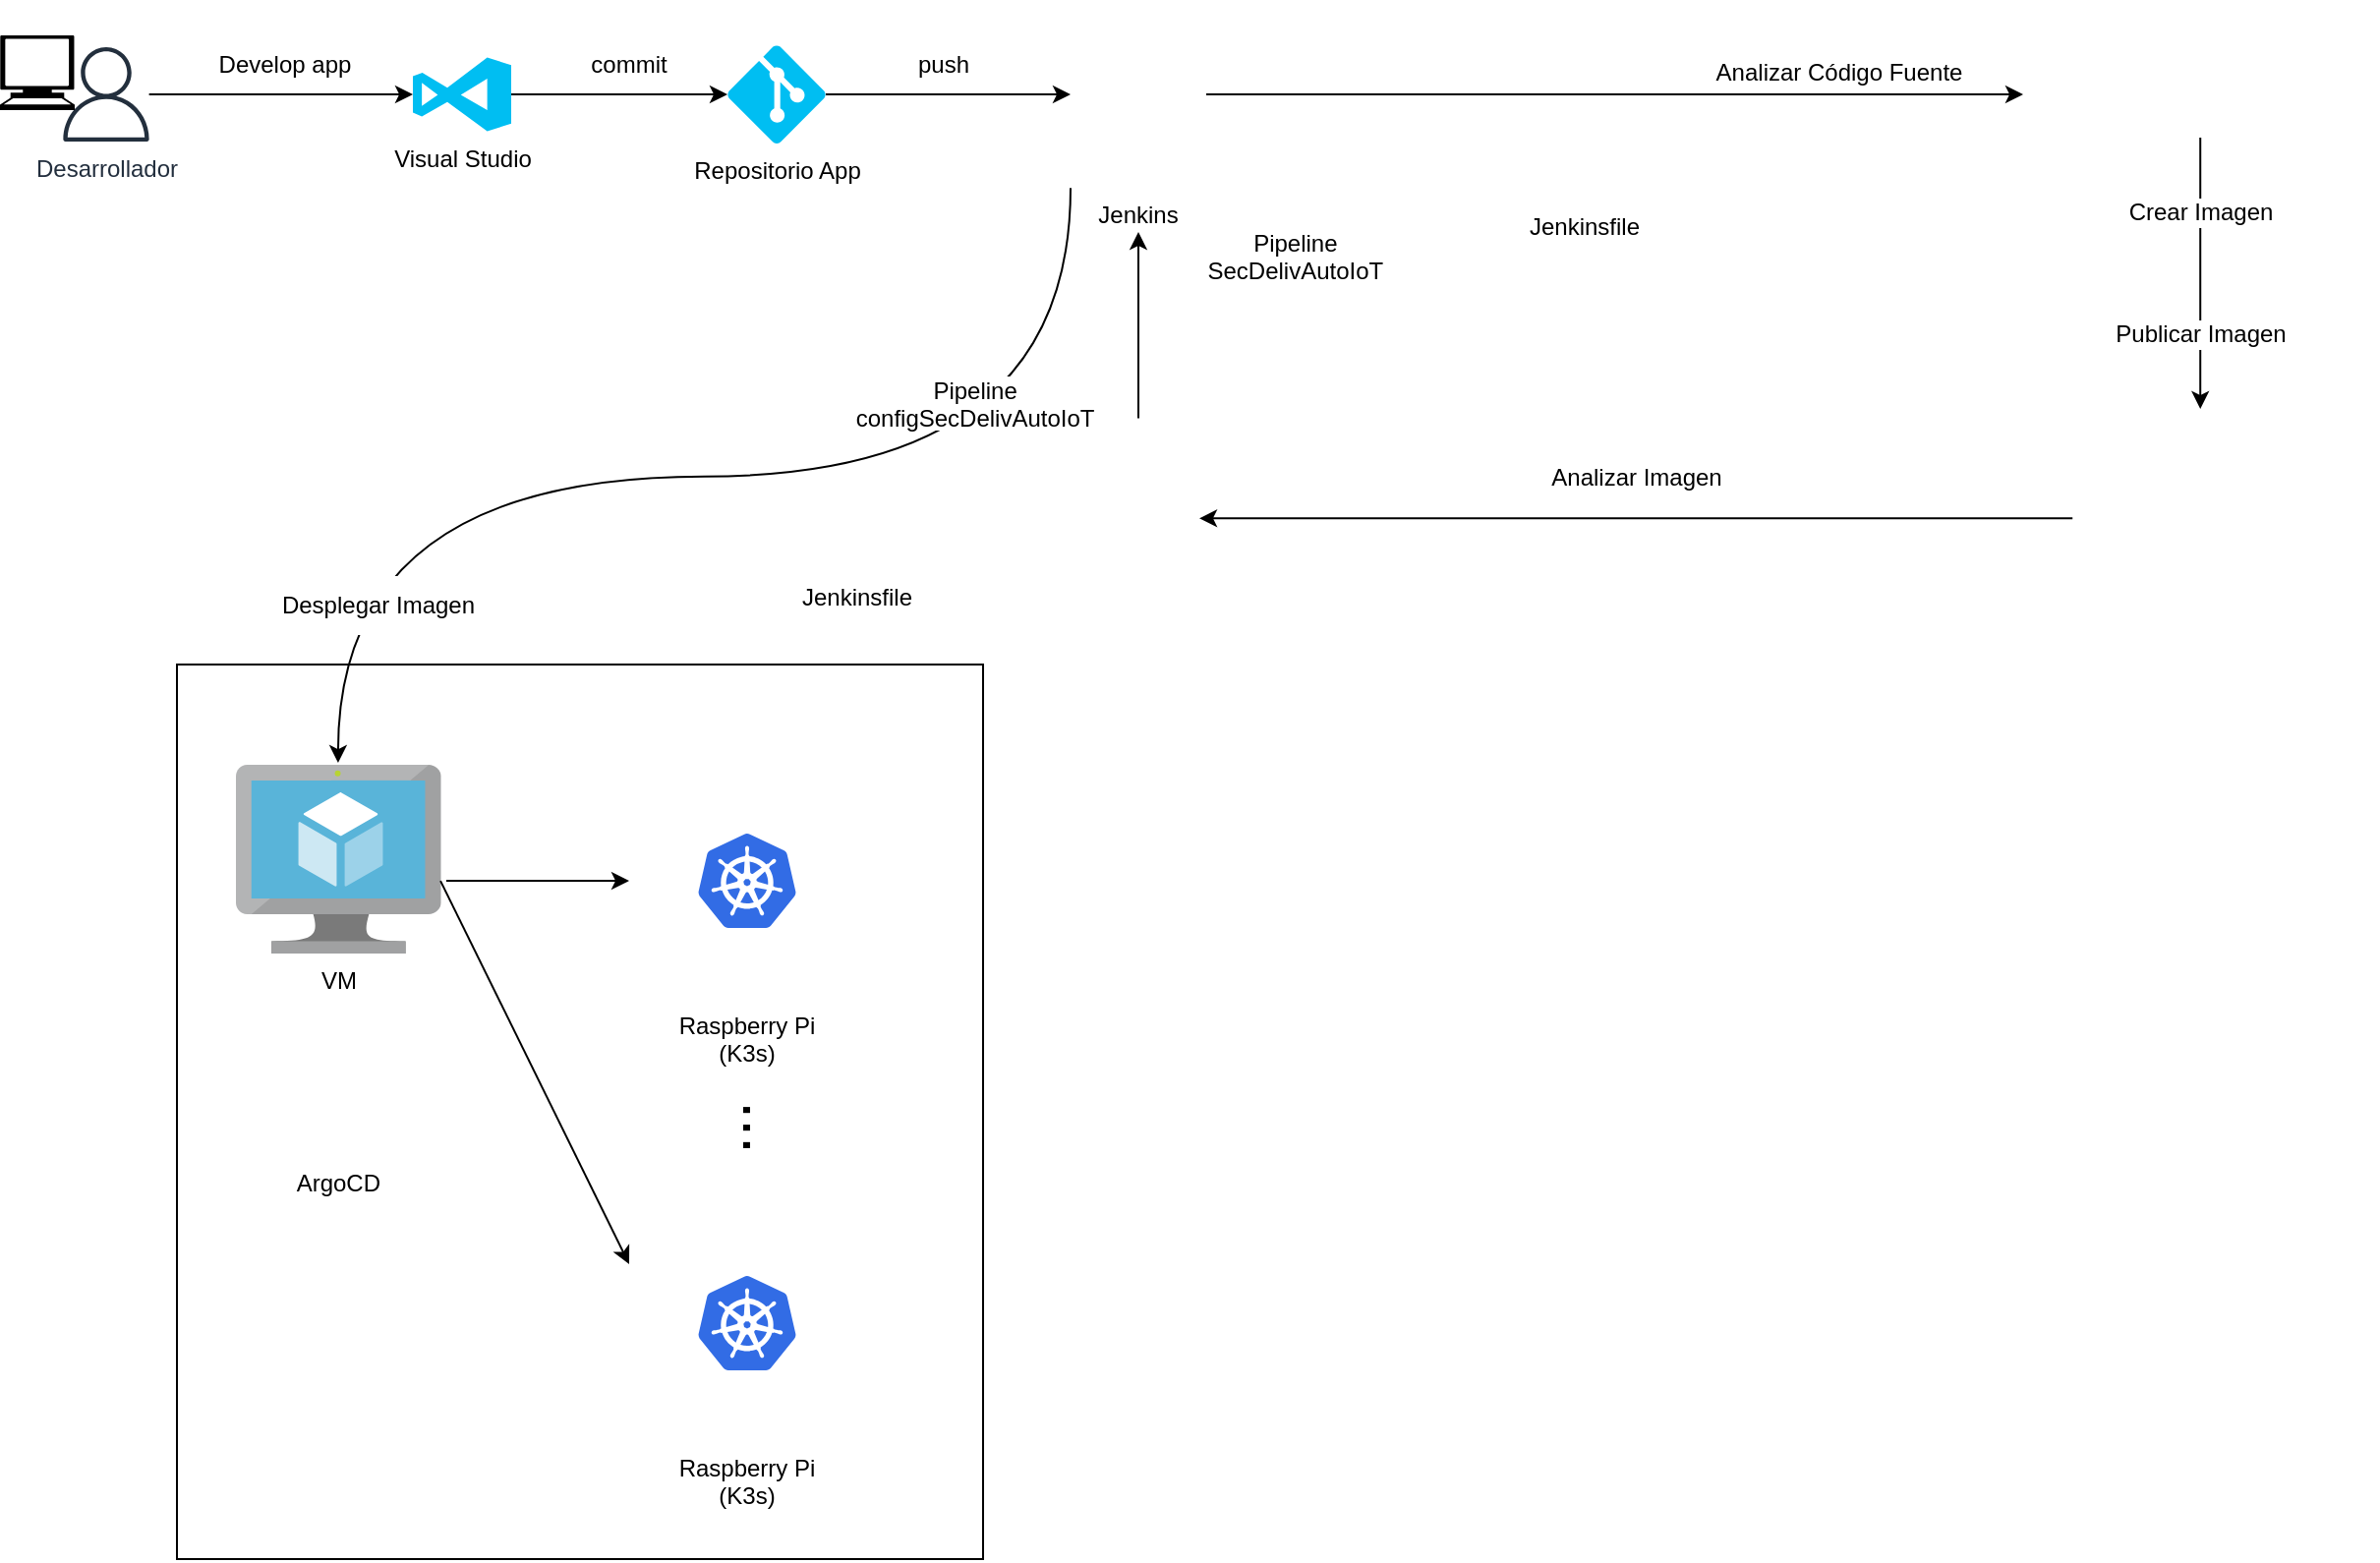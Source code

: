 <mxfile version="21.5.2" type="google">
  <diagram name="Página-1" id="MsnoNWrRzmjqmd0Z6T3_">
    <mxGraphModel grid="1" page="1" gridSize="10" guides="1" tooltips="1" connect="1" arrows="1" fold="1" pageScale="1" pageWidth="827" pageHeight="1169" math="0" shadow="0">
      <root>
        <mxCell id="0" />
        <mxCell id="1" parent="0" />
        <mxCell id="5HdWnNEqg6rbgqsrxpkP-17" value="" style="rounded=0;whiteSpace=wrap;html=1;direction=east;flipH=0;" vertex="1" parent="1">
          <mxGeometry x="140" y="600" width="410" height="455" as="geometry" />
        </mxCell>
        <mxCell id="5HdWnNEqg6rbgqsrxpkP-12" style="edgeStyle=orthogonalEdgeStyle;rounded=0;orthogonalLoop=1;jettySize=auto;html=1;exitX=0.5;exitY=0;exitDx=0;exitDy=0;" edge="1" parent="1" source="5HdWnNEqg6rbgqsrxpkP-9">
          <mxGeometry relative="1" as="geometry">
            <mxPoint x="629" y="380" as="targetPoint" />
          </mxGeometry>
        </mxCell>
        <mxCell id="uew_RBAOAXGTJZYq1Md9-3" style="edgeStyle=orthogonalEdgeStyle;rounded=0;orthogonalLoop=1;jettySize=auto;html=1;entryX=0;entryY=0.5;entryDx=0;entryDy=0;entryPerimeter=0;" edge="1" parent="1" source="uew_RBAOAXGTJZYq1Md9-17" target="uew_RBAOAXGTJZYq1Md9-2">
          <mxGeometry relative="1" as="geometry">
            <mxPoint x="240" y="310" as="targetPoint" />
            <mxPoint x="130" y="310" as="sourcePoint" />
          </mxGeometry>
        </mxCell>
        <mxCell id="uew_RBAOAXGTJZYq1Md9-5" style="edgeStyle=orthogonalEdgeStyle;rounded=0;orthogonalLoop=1;jettySize=auto;html=1;exitX=1;exitY=0.5;exitDx=0;exitDy=0;exitPerimeter=0;entryX=0;entryY=0.5;entryDx=0;entryDy=0;entryPerimeter=0;" edge="1" parent="1" source="uew_RBAOAXGTJZYq1Md9-2" target="uew_RBAOAXGTJZYq1Md9-4">
          <mxGeometry relative="1" as="geometry" />
        </mxCell>
        <mxCell id="uew_RBAOAXGTJZYq1Md9-2" value="Visual Studio" style="verticalLabelPosition=bottom;html=1;verticalAlign=top;align=center;strokeColor=none;fillColor=#00BEF2;shape=mxgraph.azure.visual_studio_online;" vertex="1" parent="1">
          <mxGeometry x="260" y="291.25" width="50" height="37.5" as="geometry" />
        </mxCell>
        <mxCell id="uew_RBAOAXGTJZYq1Md9-7" style="edgeStyle=orthogonalEdgeStyle;rounded=0;orthogonalLoop=1;jettySize=auto;html=1;exitX=1;exitY=0.5;exitDx=0;exitDy=0;exitPerimeter=0;entryX=0;entryY=0.5;entryDx=0;entryDy=0;" edge="1" parent="1" source="uew_RBAOAXGTJZYq1Md9-4" target="2-cv5AGEuMsObj-mWJQp-1">
          <mxGeometry relative="1" as="geometry">
            <mxPoint x="590" y="310" as="targetPoint" />
          </mxGeometry>
        </mxCell>
        <mxCell id="uew_RBAOAXGTJZYq1Md9-4" value="Repositorio App" style="verticalLabelPosition=bottom;html=1;verticalAlign=top;align=center;strokeColor=none;fillColor=#00BEF2;shape=mxgraph.azure.git_repository;" vertex="1" parent="1">
          <mxGeometry x="420" y="285" width="50" height="50" as="geometry" />
        </mxCell>
        <mxCell id="uew_RBAOAXGTJZYq1Md9-9" value="Develop app" style="text;html=1;strokeColor=none;fillColor=none;align=center;verticalAlign=middle;whiteSpace=wrap;rounded=0;" vertex="1" parent="1">
          <mxGeometry x="160" y="280" width="70" height="30" as="geometry" />
        </mxCell>
        <mxCell id="uew_RBAOAXGTJZYq1Md9-11" value="commit" style="text;html=1;strokeColor=none;fillColor=none;align=center;verticalAlign=middle;whiteSpace=wrap;rounded=0;" vertex="1" parent="1">
          <mxGeometry x="340" y="280" width="60" height="30" as="geometry" />
        </mxCell>
        <mxCell id="uew_RBAOAXGTJZYq1Md9-17" value="Desarrollador" style="sketch=0;outlineConnect=0;fontColor=#232F3E;gradientColor=none;fillColor=#232F3D;strokeColor=none;dashed=0;verticalLabelPosition=bottom;verticalAlign=top;align=center;html=1;fontSize=12;fontStyle=0;aspect=fixed;pointerEvents=1;shape=mxgraph.aws4.user;" vertex="1" parent="1">
          <mxGeometry x="80" y="286" width="48" height="48" as="geometry" />
        </mxCell>
        <mxCell id="uew_RBAOAXGTJZYq1Md9-34" value="" style="shape=mxgraph.signs.tech.computer;html=1;pointerEvents=1;fillColor=#000000;strokeColor=none;verticalLabelPosition=bottom;verticalAlign=top;align=center;" vertex="1" parent="1">
          <mxGeometry x="50" y="280" width="38" height="38" as="geometry" />
        </mxCell>
        <mxCell id="uew_RBAOAXGTJZYq1Md9-37" value="push" style="text;html=1;strokeColor=none;fillColor=none;align=center;verticalAlign=middle;whiteSpace=wrap;rounded=0;" vertex="1" parent="1">
          <mxGeometry x="500" y="280" width="60" height="30" as="geometry" />
        </mxCell>
        <mxCell id="5HdWnNEqg6rbgqsrxpkP-2" style="edgeStyle=orthogonalEdgeStyle;rounded=0;orthogonalLoop=1;jettySize=auto;html=1;exitX=1;exitY=0.5;exitDx=0;exitDy=0;entryX=0;entryY=0.5;entryDx=0;entryDy=0;" edge="1" parent="1" source="2-cv5AGEuMsObj-mWJQp-1" target="5HdWnNEqg6rbgqsrxpkP-1">
          <mxGeometry relative="1" as="geometry">
            <mxPoint x="915.5" y="307.0" as="sourcePoint" />
          </mxGeometry>
        </mxCell>
        <mxCell id="2-cv5AGEuMsObj-mWJQp-1" value="Jenkins" style="shape=image;verticalLabelPosition=bottom;labelBackgroundColor=default;verticalAlign=top;aspect=fixed;imageAspect=0;image=https://upload.wikimedia.org/wikipedia/commons/thumb/e/e9/Jenkins_logo.svg/1200px-Jenkins_logo.svg.png;" vertex="1" parent="1">
          <mxGeometry x="594.5" y="262.36" width="69" height="95.28" as="geometry" />
        </mxCell>
        <mxCell id="5HdWnNEqg6rbgqsrxpkP-5" style="edgeStyle=orthogonalEdgeStyle;rounded=0;orthogonalLoop=1;jettySize=auto;html=1;exitX=0.5;exitY=1;exitDx=0;exitDy=0;entryX=0.5;entryY=0;entryDx=0;entryDy=0;" edge="1" parent="1" source="5HdWnNEqg6rbgqsrxpkP-1" target="5HdWnNEqg6rbgqsrxpkP-6">
          <mxGeometry relative="1" as="geometry">
            <mxPoint x="1169.11" y="433" as="targetPoint" />
          </mxGeometry>
        </mxCell>
        <mxCell id="5HdWnNEqg6rbgqsrxpkP-1" value="" style="shape=image;verticalLabelPosition=bottom;labelBackgroundColor=default;verticalAlign=top;aspect=fixed;imageAspect=0;image=https://static-00.iconduck.com/assets.00/sonarqube-icon-512x125-4mf3yt3g.png;" vertex="1" parent="1">
          <mxGeometry x="1079" y="288" width="180.22" height="44" as="geometry" />
        </mxCell>
        <mxCell id="5HdWnNEqg6rbgqsrxpkP-3" value="Analizar Código Fuente" style="text;html=1;align=center;verticalAlign=middle;resizable=0;points=[];autosize=1;strokeColor=none;fillColor=none;" vertex="1" parent="1">
          <mxGeometry x="910" y="284" width="150" height="30" as="geometry" />
        </mxCell>
        <mxCell id="5HdWnNEqg6rbgqsrxpkP-10" style="edgeStyle=orthogonalEdgeStyle;rounded=0;orthogonalLoop=1;jettySize=auto;html=1;exitX=0;exitY=0.5;exitDx=0;exitDy=0;entryX=1;entryY=0.5;entryDx=0;entryDy=0;" edge="1" parent="1" source="5HdWnNEqg6rbgqsrxpkP-6" target="5HdWnNEqg6rbgqsrxpkP-9">
          <mxGeometry relative="1" as="geometry" />
        </mxCell>
        <mxCell id="5HdWnNEqg6rbgqsrxpkP-6" value="" style="shape=image;verticalLabelPosition=bottom;labelBackgroundColor=default;verticalAlign=top;aspect=fixed;imageAspect=0;image=https://www.docker.com/wp-content/uploads/2022/03/vertical-logo-monochromatic.png;" vertex="1" parent="1">
          <mxGeometry x="1104.11" y="470" width="130" height="111.26" as="geometry" />
        </mxCell>
        <mxCell id="5HdWnNEqg6rbgqsrxpkP-7" value="Crear Imagen" style="text;html=1;align=center;verticalAlign=middle;resizable=0;points=[];autosize=1;strokeColor=none;fillColor=none;labelBackgroundColor=default;" vertex="1" parent="1">
          <mxGeometry x="1119.11" y="354.64" width="100" height="30" as="geometry" />
        </mxCell>
        <mxCell id="5HdWnNEqg6rbgqsrxpkP-8" value="Publicar Imagen" style="text;html=1;align=center;verticalAlign=middle;resizable=0;points=[];autosize=1;strokeColor=none;fillColor=none;labelBackgroundColor=default;" vertex="1" parent="1">
          <mxGeometry x="1114.11" y="417" width="110" height="30" as="geometry" />
        </mxCell>
        <mxCell id="5HdWnNEqg6rbgqsrxpkP-9" value="" style="shape=image;verticalLabelPosition=bottom;labelBackgroundColor=default;verticalAlign=top;aspect=fixed;imageAspect=0;image=https://static-00.iconduck.com/assets.00/trivy-icon-312x512-i437m5pr.png;" vertex="1" parent="1">
          <mxGeometry x="598" y="474.76" width="62" height="101.75" as="geometry" />
        </mxCell>
        <mxCell id="5HdWnNEqg6rbgqsrxpkP-11" value="Analizar Imagen" style="text;html=1;align=center;verticalAlign=middle;resizable=0;points=[];autosize=1;strokeColor=none;fillColor=none;" vertex="1" parent="1">
          <mxGeometry x="827" y="490" width="110" height="30" as="geometry" />
        </mxCell>
        <mxCell id="5HdWnNEqg6rbgqsrxpkP-13" value="Jenkinsfile" style="shape=image;verticalLabelPosition=bottom;labelBackgroundColor=default;verticalAlign=top;aspect=fixed;imageAspect=0;image=https://cdn1.iconfinder.com/data/icons/jenkins/128/File-512.png;imageBackground=none;" vertex="1" parent="1">
          <mxGeometry x="820" y="291.25" width="72" height="72" as="geometry" />
        </mxCell>
        <mxCell id="5HdWnNEqg6rbgqsrxpkP-18" value="VM" style="image;sketch=0;aspect=fixed;html=1;points=[];align=center;fontSize=12;image=img/lib/mscae/Virtual_Machine.svg;direction=east;flipH=0;" vertex="1" parent="1">
          <mxGeometry x="170.0" y="651" width="104.35" height="96" as="geometry" />
        </mxCell>
        <mxCell id="5HdWnNEqg6rbgqsrxpkP-19" style="edgeStyle=orthogonalEdgeStyle;rounded=0;orthogonalLoop=1;jettySize=auto;html=1;exitX=0;exitY=0.5;exitDx=0;exitDy=0;entryX=1.025;entryY=0.615;entryDx=0;entryDy=0;endArrow=none;endFill=0;startArrow=classic;startFill=1;entryPerimeter=0;" edge="1" parent="1" source="5HdWnNEqg6rbgqsrxpkP-20" target="5HdWnNEqg6rbgqsrxpkP-18">
          <mxGeometry relative="1" as="geometry" />
        </mxCell>
        <mxCell id="5HdWnNEqg6rbgqsrxpkP-20" value="Raspberry Pi&#xa;(K3s)" style="shape=image;verticalLabelPosition=bottom;labelBackgroundColor=default;verticalAlign=top;aspect=fixed;imageAspect=0;image=https://static.thenounproject.com/png/1278470-200.png;direction=east;flipH=0;" vertex="1" parent="1">
          <mxGeometry x="370" y="650" width="120" height="120" as="geometry" />
        </mxCell>
        <mxCell id="5HdWnNEqg6rbgqsrxpkP-21" value="" style="image;sketch=0;aspect=fixed;html=1;points=[];align=center;fontSize=12;image=img/lib/mscae/Kubernetes.svg;direction=east;flipH=0;" vertex="1" parent="1">
          <mxGeometry x="405" y="686" width="50" height="48" as="geometry" />
        </mxCell>
        <mxCell id="5HdWnNEqg6rbgqsrxpkP-22" value="ArgoCD" style="shape=image;verticalLabelPosition=bottom;labelBackgroundColor=default;verticalAlign=top;aspect=fixed;imageAspect=0;image=https://cncf-branding.netlify.app/img/projects/argo/icon/color/argo-icon-color.png;direction=east;flipH=0;" vertex="1" parent="1">
          <mxGeometry x="182.18" y="770" width="80" height="80" as="geometry" />
        </mxCell>
        <mxCell id="5HdWnNEqg6rbgqsrxpkP-23" value="Raspberry Pi&#xa;(K3s)" style="shape=image;verticalLabelPosition=bottom;labelBackgroundColor=default;verticalAlign=top;aspect=fixed;imageAspect=0;image=https://static.thenounproject.com/png/1278470-200.png;direction=east;flipH=0;" vertex="1" parent="1">
          <mxGeometry x="370" y="875" width="120" height="120" as="geometry" />
        </mxCell>
        <mxCell id="5HdWnNEqg6rbgqsrxpkP-24" value="" style="image;sketch=0;aspect=fixed;html=1;points=[];align=center;fontSize=12;image=img/lib/mscae/Kubernetes.svg;direction=east;flipH=0;" vertex="1" parent="1">
          <mxGeometry x="405" y="911" width="50" height="48" as="geometry" />
        </mxCell>
        <mxCell id="5HdWnNEqg6rbgqsrxpkP-25" style="rounded=0;orthogonalLoop=1;jettySize=auto;html=1;exitX=0;exitY=0.25;exitDx=0;exitDy=0;endArrow=none;endFill=0;startArrow=classic;startFill=1;entryX=0.997;entryY=0.615;entryDx=0;entryDy=0;entryPerimeter=0;" edge="1" parent="1" source="5HdWnNEqg6rbgqsrxpkP-23" target="5HdWnNEqg6rbgqsrxpkP-18">
          <mxGeometry relative="1" as="geometry">
            <mxPoint x="276.276" y="720" as="sourcePoint" />
            <mxPoint x="176.276" y="715" as="targetPoint" />
          </mxGeometry>
        </mxCell>
        <mxCell id="5HdWnNEqg6rbgqsrxpkP-26" style="edgeStyle=orthogonalEdgeStyle;rounded=0;orthogonalLoop=1;jettySize=auto;html=1;exitX=0;exitY=1;exitDx=0;exitDy=0;entryX=0.498;entryY=-0.01;entryDx=0;entryDy=0;entryPerimeter=0;curved=1;" edge="1" parent="1" source="2-cv5AGEuMsObj-mWJQp-1" target="5HdWnNEqg6rbgqsrxpkP-18">
          <mxGeometry relative="1" as="geometry" />
        </mxCell>
        <mxCell id="eY8bQfmK9g-uXcWLTT2o-1" value="Desplegar Imagen" style="text;html=1;align=center;verticalAlign=middle;resizable=0;points=[];autosize=1;strokeColor=none;fillColor=default;" vertex="1" parent="1">
          <mxGeometry x="182.18" y="555" width="120" height="30" as="geometry" />
        </mxCell>
        <mxCell id="q3uxI4ZOOtgW8tmQJL2g-2" value="&lt;font style=&quot;font-size: 32px;&quot;&gt;...&lt;/font&gt;" style="text;html=1;align=center;verticalAlign=middle;resizable=0;points=[];autosize=1;strokeColor=none;fillColor=none;rotation=90;" vertex="1" parent="1">
          <mxGeometry x="414" y="810" width="50" height="50" as="geometry" />
        </mxCell>
        <mxCell id="WKf_iBja5YSX-3iztmro-1" value="Pipeline&#xa;SecDelivAutoIoT" style="shape=image;verticalLabelPosition=bottom;labelBackgroundColor=default;verticalAlign=top;aspect=fixed;imageAspect=0;image=https://cdn1.iconfinder.com/data/icons/jenkins/128/Pipeline-512.png;" vertex="1" parent="1">
          <mxGeometry x="662.89" y="280" width="92.11" height="92.11" as="geometry" />
        </mxCell>
        <mxCell id="WKf_iBja5YSX-3iztmro-5" value="Pipeline&#xa;configSecDelivAutoIoT" style="shape=image;verticalLabelPosition=bottom;labelBackgroundColor=default;verticalAlign=top;aspect=fixed;imageAspect=0;image=https://cdn1.iconfinder.com/data/icons/jenkins/128/Pipeline-512.png;" vertex="1" parent="1">
          <mxGeometry x="500" y="354.64" width="92.11" height="92.11" as="geometry" />
        </mxCell>
        <mxCell id="WKf_iBja5YSX-3iztmro-6" value="Jenkinsfile" style="shape=image;verticalLabelPosition=bottom;labelBackgroundColor=default;verticalAlign=top;aspect=fixed;imageAspect=0;image=https://cdn1.iconfinder.com/data/icons/jenkins/128/File-512.png;imageBackground=none;" vertex="1" parent="1">
          <mxGeometry x="450" y="480" width="72" height="72" as="geometry" />
        </mxCell>
      </root>
    </mxGraphModel>
  </diagram>
</mxfile>
